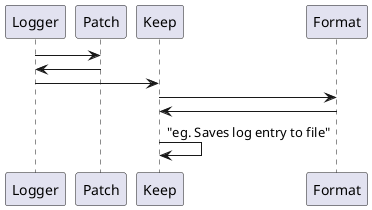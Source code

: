 @startuml

Logger -> Patch
Patch -> Logger

Logger -> Keep
Keep -> Format
Format -> Keep

Keep -> Keep : "eg. Saves log entry to file"

@enduml
